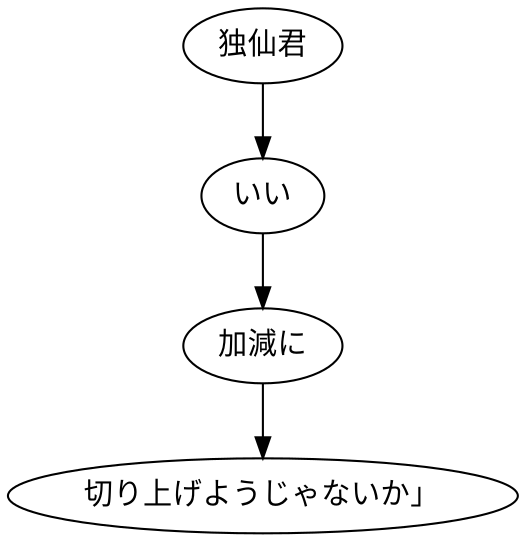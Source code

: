 digraph graph7795 {
	node0 [label="独仙君"];
	node1 [label="いい"];
	node2 [label="加減に"];
	node3 [label="切り上げようじゃないか」"];
	node0 -> node1;
	node1 -> node2;
	node2 -> node3;
}
